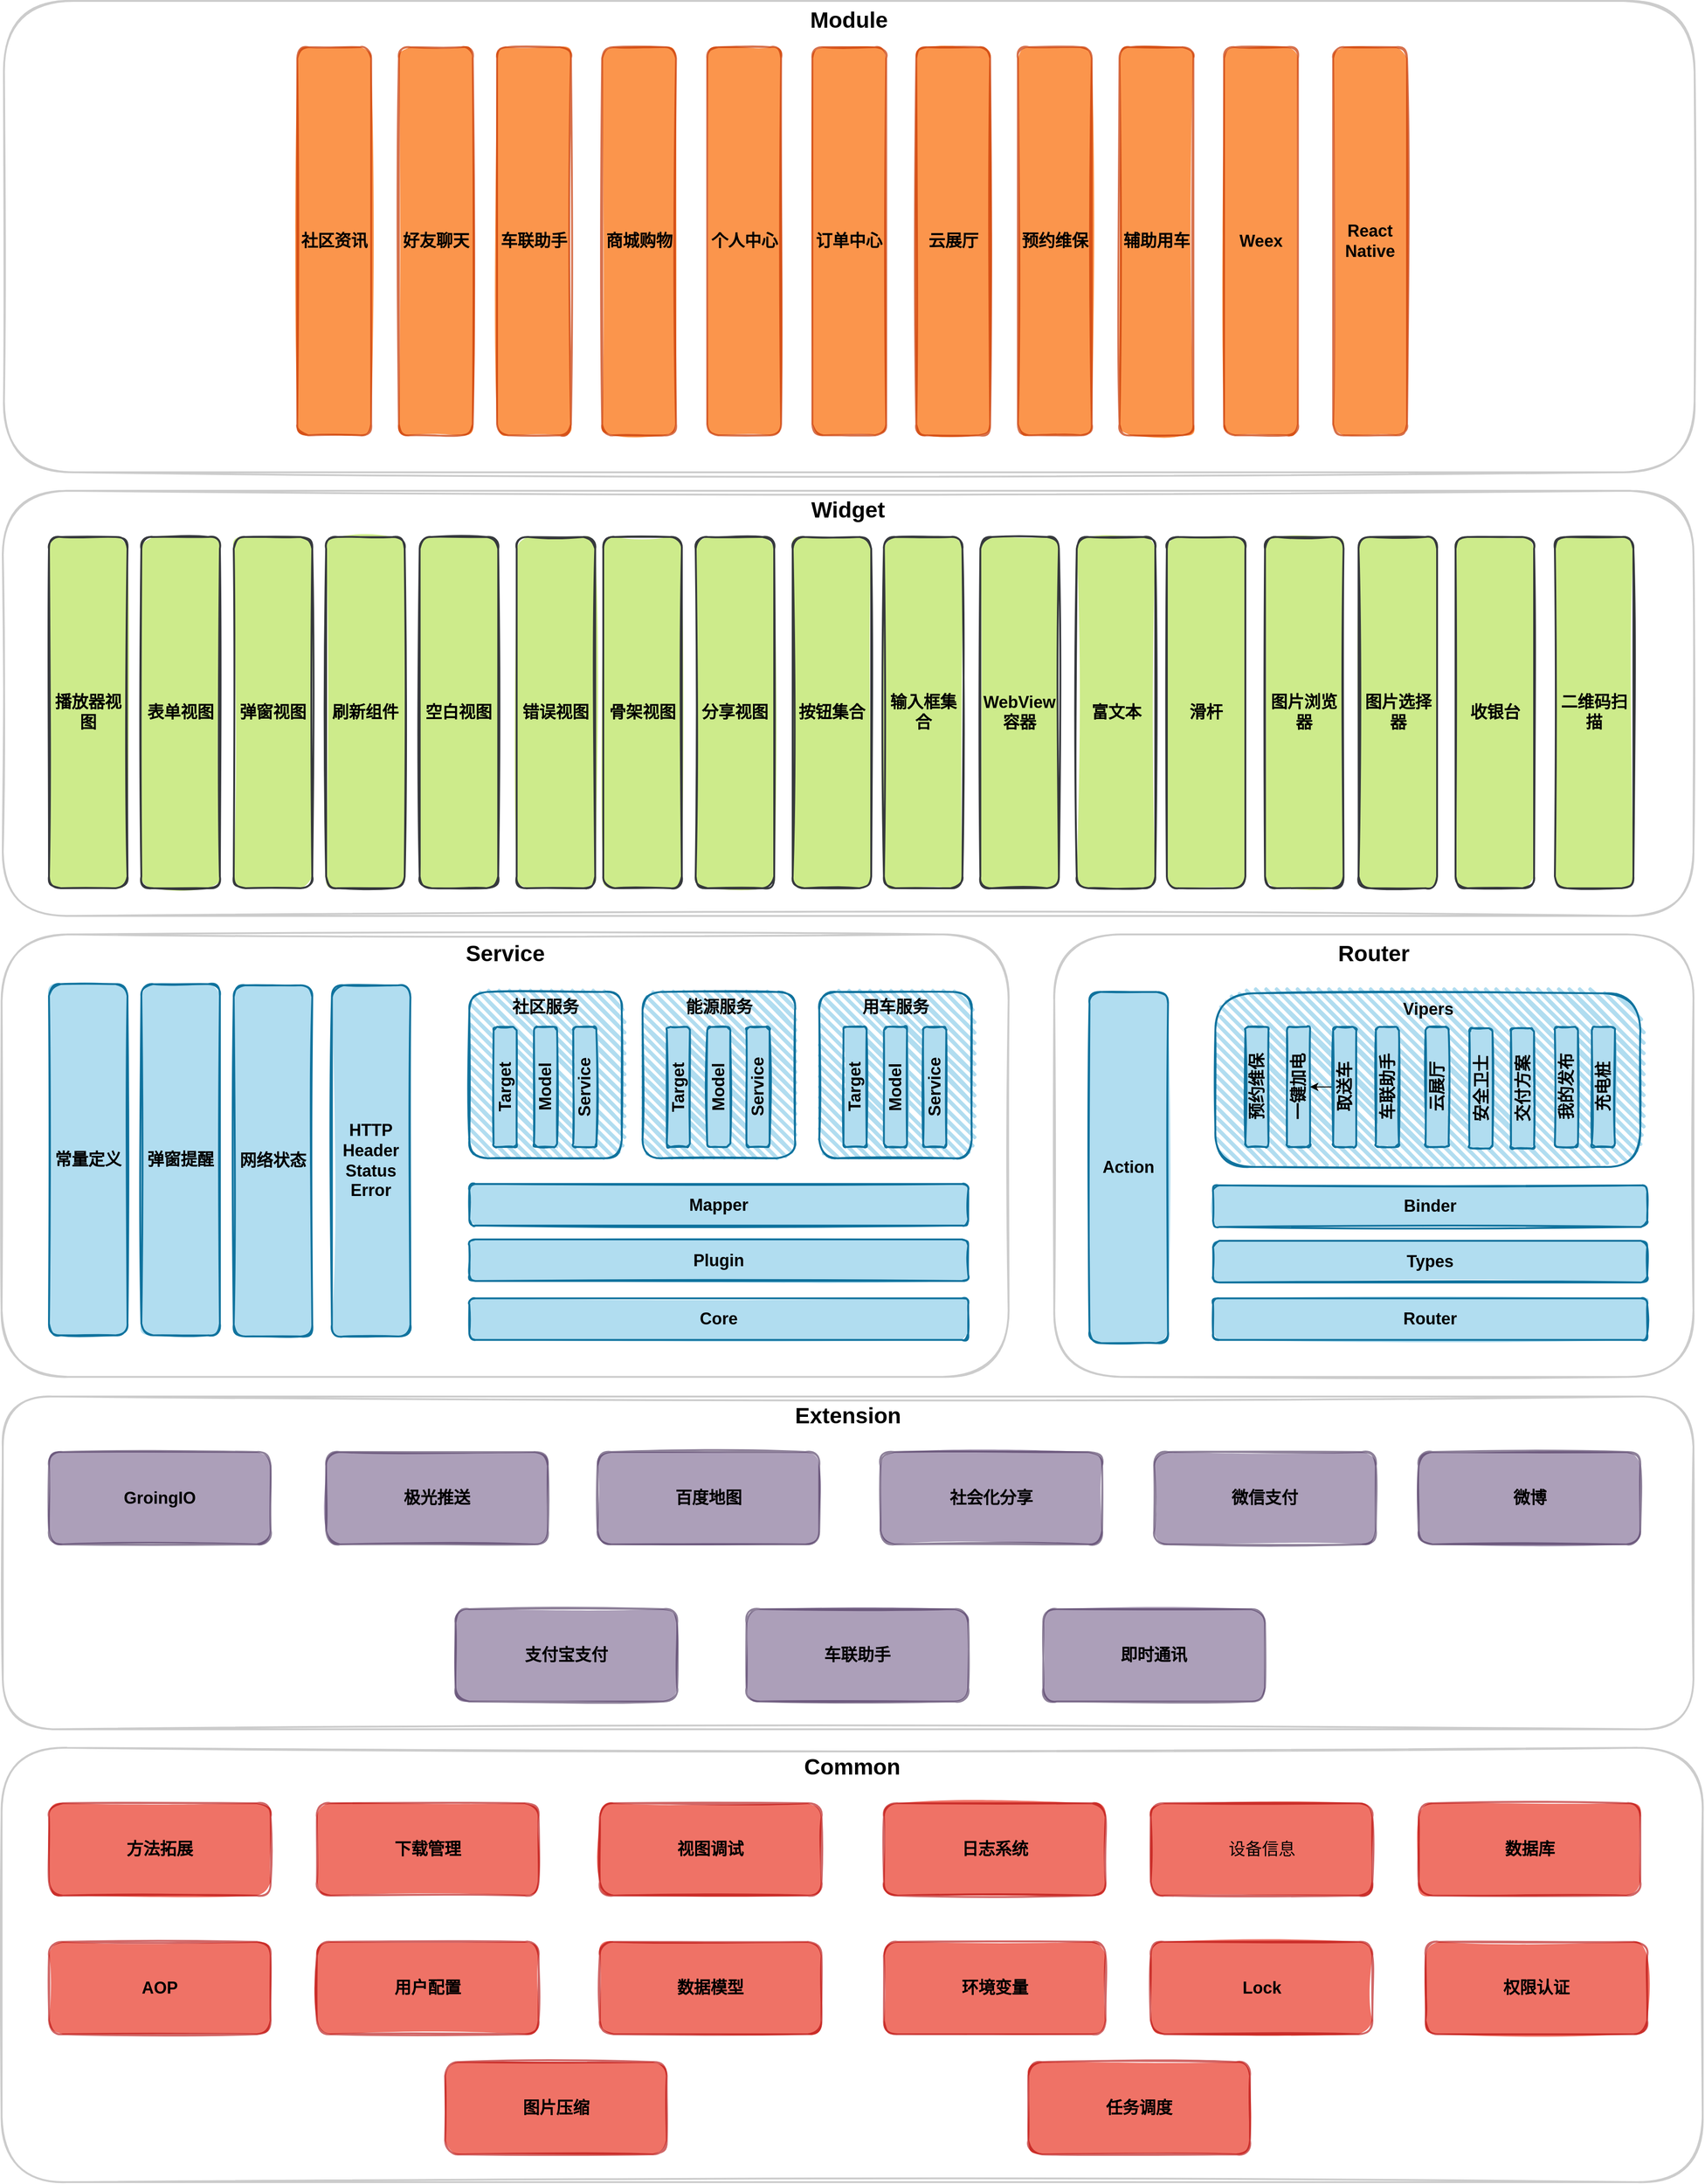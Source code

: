 <mxfile version="13.10.3" type="github">
  <diagram id="LzC7ekAIBzmgdOxqZEMj" name="Page-1">
    <mxGraphModel dx="2431" dy="1328" grid="1" gridSize="10" guides="1" tooltips="1" connect="1" arrows="1" fold="1" page="1" pageScale="1" pageWidth="3300" pageHeight="4681" math="0" shadow="0">
      <root>
        <mxCell id="0" />
        <mxCell id="1" parent="0" />
        <mxCell id="0ocmr3XgfWz1kHQLtZ8I-61" value="&lt;font style=&quot;font-size: 24px;&quot;&gt;&lt;span style=&quot;font-size: 24px;&quot;&gt;&lt;font style=&quot;font-size: 24px;&quot;&gt;Router&lt;/font&gt;&lt;br style=&quot;font-size: 24px;&quot;&gt;&lt;/span&gt;&lt;/font&gt;" style="rounded=1;whiteSpace=wrap;html=1;strokeWidth=2;fillWeight=4;hachureGap=8;hachureAngle=45;sketch=1;verticalAlign=top;fillColor=none;strokeColor=#CCCCCC;fontSize=24;fontStyle=1;fontFamily=Helvetica;" vertex="1" parent="1">
          <mxGeometry x="1278.13" y="1750" width="691.87" height="478.75" as="geometry" />
        </mxCell>
        <mxCell id="0ocmr3XgfWz1kHQLtZ8I-95" value="&lt;font style=&quot;font-size: 24px;&quot;&gt;&lt;span style=&quot;font-size: 24px;&quot;&gt;&lt;font style=&quot;font-size: 24px;&quot;&gt;Module&lt;/font&gt;&lt;br style=&quot;font-size: 24px;&quot;&gt;&lt;/span&gt;&lt;/font&gt;" style="rounded=1;whiteSpace=wrap;html=1;strokeWidth=2;fillWeight=4;hachureGap=8;hachureAngle=45;sketch=1;verticalAlign=top;gradientColor=#b3b3b3;fillColor=none;strokeColor=#CCCCCC;fontSize=24;fontStyle=1;" vertex="1" parent="1">
          <mxGeometry x="141.25" y="740" width="1830" height="510" as="geometry" />
        </mxCell>
        <mxCell id="0ocmr3XgfWz1kHQLtZ8I-12" value="&lt;font style=&quot;font-size: 24px;&quot;&gt;&lt;span style=&quot;font-size: 24px;&quot;&gt;&lt;font style=&quot;font-size: 24px;&quot;&gt;Service&lt;/font&gt;&lt;br style=&quot;font-size: 24px;&quot;&gt;&lt;/span&gt;&lt;/font&gt;" style="rounded=1;whiteSpace=wrap;html=1;strokeWidth=2;fillWeight=4;hachureGap=8;hachureAngle=45;sketch=1;verticalAlign=top;fillColor=none;strokeColor=#CCCCCC;fontSize=24;fontStyle=1;fontFamily=Helvetica;" vertex="1" parent="1">
          <mxGeometry x="138.75" y="1750" width="1090" height="478.75" as="geometry" />
        </mxCell>
        <mxCell id="0ocmr3XgfWz1kHQLtZ8I-2" value="&lt;font style=&quot;font-size: 24px;&quot;&gt;&lt;span style=&quot;font-size: 24px;&quot;&gt;Common&lt;/span&gt;&lt;/font&gt;" style="rounded=1;whiteSpace=wrap;html=1;strokeWidth=2;fillWeight=4;hachureGap=8;hachureAngle=45;sketch=1;verticalAlign=top;strokeColor=#CCCCCC;fillColor=none;fontSize=24;fontStyle=1" vertex="1" parent="1">
          <mxGeometry x="138.75" y="2630" width="1841.25" height="470" as="geometry" />
        </mxCell>
        <mxCell id="5PGS94fac4Zu8GUAW_lK-9" value="&lt;h2 style=&quot;font-size: 18px;&quot;&gt;&lt;font style=&quot;font-size: 18px;&quot;&gt;方法拓展&lt;/font&gt;&lt;/h2&gt;" style="rounded=1;whiteSpace=wrap;html=1;strokeWidth=2;fillWeight=4;hachureGap=8;hachureAngle=45;sketch=1;fillStyle=solid;fillColor=#e51400;strokeColor=#B20000;opacity=60;fontSize=18;" parent="1" vertex="1">
          <mxGeometry x="190" y="2690" width="240" height="100" as="geometry" />
        </mxCell>
        <mxCell id="0ocmr3XgfWz1kHQLtZ8I-7" value="&lt;font style=&quot;font-size: 24px;&quot;&gt;&lt;span style=&quot;font-size: 24px;&quot;&gt;Extension&lt;/span&gt;&lt;/font&gt;" style="rounded=1;whiteSpace=wrap;html=1;strokeWidth=2;fillWeight=4;hachureGap=8;hachureAngle=45;sketch=1;verticalAlign=top;fillColor=none;strokeColor=#CCCCCC;fontSize=24;fontStyle=1" vertex="1" parent="1">
          <mxGeometry x="140" y="2250" width="1830" height="360" as="geometry" />
        </mxCell>
        <mxCell id="0ocmr3XgfWz1kHQLtZ8I-8" value="&lt;h2 style=&quot;font-size: 18px;&quot;&gt;&lt;font style=&quot;font-size: 18px;&quot;&gt;GroingIO&lt;/font&gt;&lt;/h2&gt;" style="rounded=1;whiteSpace=wrap;html=1;strokeWidth=2;fillWeight=4;hachureGap=8;hachureAngle=45;sketch=1;fillStyle=solid;fillColor=#76608a;strokeColor=#432D57;opacity=60;fontSize=18;" vertex="1" parent="1">
          <mxGeometry x="190" y="2310" width="240" height="100" as="geometry" />
        </mxCell>
        <mxCell id="0ocmr3XgfWz1kHQLtZ8I-13" value="&lt;h2 style=&quot;font-size: 18px;&quot;&gt;&lt;font style=&quot;font-size: 18px;&quot;&gt;Core&lt;/font&gt;&lt;/h2&gt;" style="rounded=1;whiteSpace=wrap;html=1;strokeWidth=2;fillWeight=4;hachureGap=8;hachureAngle=45;sketch=1;fillStyle=solid;fillColor=#b1ddf0;strokeColor=#10739e;fontSize=18;fontStyle=1;fontFamily=Helvetica;" vertex="1" parent="1">
          <mxGeometry x="645" y="2143.75" width="540" height="45" as="geometry" />
        </mxCell>
        <mxCell id="0ocmr3XgfWz1kHQLtZ8I-17" value="&lt;font style=&quot;font-size: 24px;&quot;&gt;&lt;b style=&quot;font-size: 24px;&quot;&gt;&lt;font style=&quot;font-size: 24px;&quot;&gt;Widget&lt;/font&gt;&lt;br style=&quot;font-size: 24px;&quot;&gt;&lt;/b&gt;&lt;/font&gt;" style="rounded=1;whiteSpace=wrap;html=1;strokeWidth=2;fillWeight=4;hachureGap=8;hachureAngle=45;sketch=1;verticalAlign=top;gradientColor=#b3b3b3;fillColor=none;strokeColor=#CCCCCC;fontSize=24;" vertex="1" parent="1">
          <mxGeometry x="140" y="1270" width="1830" height="460" as="geometry" />
        </mxCell>
        <mxCell id="0ocmr3XgfWz1kHQLtZ8I-18" value="&lt;h2 style=&quot;font-size: 18px;&quot;&gt;&lt;font style=&quot;font-size: 18px;&quot;&gt;&lt;span style=&quot;font-size: 18px;&quot;&gt;刷新组件&lt;/span&gt;&lt;/font&gt;&lt;/h2&gt;" style="rounded=1;whiteSpace=wrap;html=1;strokeWidth=2;fillWeight=4;hachureGap=8;hachureAngle=45;sketch=1;fillStyle=solid;fillColor=#cdeb8b;strokeColor=#36393d;fontSize=18;" vertex="1" parent="1">
          <mxGeometry x="490" y="1320" width="85" height="380" as="geometry" />
        </mxCell>
        <mxCell id="0ocmr3XgfWz1kHQLtZ8I-20" value="&lt;h2 style=&quot;font-size: 18px;&quot;&gt;&lt;font style=&quot;font-size: 18px;&quot;&gt;&lt;span style=&quot;font-size: 18px;&quot;&gt;下载管理&lt;/span&gt;&lt;/font&gt;&lt;/h2&gt;" style="rounded=1;whiteSpace=wrap;html=1;strokeWidth=2;fillWeight=4;hachureGap=8;hachureAngle=45;sketch=1;fillStyle=solid;fillColor=#e51400;strokeColor=#B20000;opacity=60;fontSize=18;" vertex="1" parent="1">
          <mxGeometry x="480" y="2690" width="240" height="100" as="geometry" />
        </mxCell>
        <mxCell id="0ocmr3XgfWz1kHQLtZ8I-21" value="&lt;h2 style=&quot;font-size: 18px;&quot;&gt;&lt;font style=&quot;font-size: 18px;&quot;&gt;&lt;span style=&quot;font-size: 18px;&quot;&gt;视图调试&lt;/span&gt;&lt;/font&gt;&lt;/h2&gt;" style="rounded=1;whiteSpace=wrap;html=1;strokeWidth=2;fillWeight=4;hachureGap=8;hachureAngle=45;sketch=1;fillStyle=solid;fillColor=#e51400;strokeColor=#B20000;opacity=60;fontSize=18;" vertex="1" parent="1">
          <mxGeometry x="786.25" y="2690" width="240" height="100" as="geometry" />
        </mxCell>
        <mxCell id="0ocmr3XgfWz1kHQLtZ8I-22" value="&lt;h2 style=&quot;font-size: 18px;&quot;&gt;&lt;font style=&quot;font-size: 18px;&quot;&gt;&lt;span style=&quot;font-size: 18px;&quot;&gt;日志系统&lt;/span&gt;&lt;/font&gt;&lt;/h2&gt;" style="rounded=1;whiteSpace=wrap;html=1;strokeWidth=2;fillWeight=4;hachureGap=8;hachureAngle=45;sketch=1;fillStyle=solid;fillColor=#e51400;strokeColor=#B20000;opacity=60;fontSize=18;" vertex="1" parent="1">
          <mxGeometry x="1093.75" y="2690" width="240" height="100" as="geometry" />
        </mxCell>
        <mxCell id="0ocmr3XgfWz1kHQLtZ8I-23" value="设备信息" style="rounded=1;whiteSpace=wrap;strokeWidth=2;fillWeight=4;hachureGap=8;hachureAngle=45;sketch=1;fillStyle=solid;fillColor=#e51400;strokeColor=#B20000;opacity=60;fontSize=18;html=1;" vertex="1" parent="1">
          <mxGeometry x="1382.5" y="2690" width="240" height="100" as="geometry" />
        </mxCell>
        <mxCell id="0ocmr3XgfWz1kHQLtZ8I-24" value="&lt;h2 style=&quot;font-size: 18px;&quot;&gt;&lt;font style=&quot;font-size: 18px;&quot;&gt;&lt;span style=&quot;font-size: 18px;&quot;&gt;数据库&lt;/span&gt;&lt;/font&gt;&lt;/h2&gt;" style="rounded=1;whiteSpace=wrap;html=1;strokeWidth=2;fillWeight=4;hachureGap=8;hachureAngle=45;sketch=1;fillStyle=solid;fillColor=#e51400;strokeColor=#B20000;opacity=60;fontSize=18;" vertex="1" parent="1">
          <mxGeometry x="1672.5" y="2690" width="240" height="100" as="geometry" />
        </mxCell>
        <mxCell id="0ocmr3XgfWz1kHQLtZ8I-25" value="&lt;h2 style=&quot;font-size: 18px;&quot;&gt;&lt;font style=&quot;font-size: 18px;&quot;&gt;&lt;span style=&quot;font-size: 18px;&quot;&gt;AOP&lt;/span&gt;&lt;/font&gt;&lt;/h2&gt;" style="rounded=1;whiteSpace=wrap;html=1;strokeWidth=2;fillWeight=4;hachureGap=8;hachureAngle=45;sketch=1;fillStyle=solid;fillColor=#e51400;strokeColor=#B20000;opacity=60;fontSize=18;" vertex="1" parent="1">
          <mxGeometry x="190" y="2840" width="240" height="100" as="geometry" />
        </mxCell>
        <mxCell id="0ocmr3XgfWz1kHQLtZ8I-27" value="&lt;h2 style=&quot;font-size: 18px;&quot;&gt;&lt;font style=&quot;font-size: 18px;&quot;&gt;&lt;span style=&quot;font-size: 18px;&quot;&gt;用户配置&lt;/span&gt;&lt;/font&gt;&lt;/h2&gt;" style="rounded=1;whiteSpace=wrap;html=1;strokeWidth=2;fillWeight=4;hachureGap=8;hachureAngle=45;sketch=1;fillStyle=solid;fillColor=#e51400;strokeColor=#B20000;opacity=60;fontSize=18;" vertex="1" parent="1">
          <mxGeometry x="480" y="2840" width="240" height="100" as="geometry" />
        </mxCell>
        <mxCell id="0ocmr3XgfWz1kHQLtZ8I-28" value="&lt;h2 style=&quot;font-size: 18px;&quot;&gt;&lt;font style=&quot;font-size: 18px;&quot;&gt;&lt;span style=&quot;font-size: 18px;&quot;&gt;数据模型&lt;/span&gt;&lt;/font&gt;&lt;/h2&gt;" style="rounded=1;whiteSpace=wrap;html=1;strokeWidth=2;fillWeight=4;hachureGap=8;hachureAngle=45;sketch=1;fillStyle=solid;fillColor=#e51400;strokeColor=#B20000;opacity=60;fontSize=18;" vertex="1" parent="1">
          <mxGeometry x="786.25" y="2840" width="240" height="100" as="geometry" />
        </mxCell>
        <mxCell id="0ocmr3XgfWz1kHQLtZ8I-29" value="&lt;h2 style=&quot;font-size: 18px;&quot;&gt;&lt;font style=&quot;font-size: 18px;&quot;&gt;&lt;span style=&quot;font-size: 18px;&quot;&gt;图片压缩&lt;/span&gt;&lt;/font&gt;&lt;/h2&gt;" style="rounded=1;whiteSpace=wrap;html=1;strokeWidth=2;fillWeight=4;hachureGap=8;hachureAngle=45;sketch=1;fillStyle=solid;fillColor=#e51400;strokeColor=#B20000;opacity=60;fontSize=18;" vertex="1" parent="1">
          <mxGeometry x="618.75" y="2970" width="240" height="100" as="geometry" />
        </mxCell>
        <mxCell id="0ocmr3XgfWz1kHQLtZ8I-33" value="&lt;h2 style=&quot;font-size: 18px;&quot;&gt;&lt;font style=&quot;font-size: 18px;&quot;&gt;&lt;span style=&quot;font-size: 18px;&quot;&gt;任务调度&lt;/span&gt;&lt;/font&gt;&lt;/h2&gt;" style="rounded=1;whiteSpace=wrap;html=1;strokeWidth=2;fillWeight=4;hachureGap=8;hachureAngle=45;sketch=1;fillStyle=solid;fillColor=#e51400;strokeColor=#B20000;opacity=60;fontSize=18;" vertex="1" parent="1">
          <mxGeometry x="1250" y="2970" width="240" height="100" as="geometry" />
        </mxCell>
        <mxCell id="0ocmr3XgfWz1kHQLtZ8I-34" value="&lt;font style=&quot;font-size: 18px;&quot;&gt;&lt;span style=&quot;font-size: 18px;&quot;&gt;权限认证&lt;/span&gt;&lt;/font&gt;" style="rounded=1;whiteSpace=wrap;html=1;strokeWidth=2;fillWeight=4;hachureGap=8;hachureAngle=45;sketch=1;fillStyle=solid;fillColor=#e51400;strokeColor=#B20000;fontStyle=1;opacity=60;fontSize=18;" vertex="1" parent="1">
          <mxGeometry x="1680" y="2840" width="240" height="100" as="geometry" />
        </mxCell>
        <mxCell id="0ocmr3XgfWz1kHQLtZ8I-35" value="&lt;font style=&quot;font-size: 18px;&quot;&gt;&lt;span style=&quot;font-size: 18px;&quot;&gt;Lock&lt;/span&gt;&lt;/font&gt;" style="rounded=1;whiteSpace=wrap;html=1;strokeWidth=2;fillWeight=4;hachureGap=8;hachureAngle=45;sketch=1;fillStyle=solid;fillColor=#e51400;strokeColor=#B20000;fontStyle=1;opacity=60;fontSize=18;" vertex="1" parent="1">
          <mxGeometry x="1382.5" y="2840" width="240" height="100" as="geometry" />
        </mxCell>
        <mxCell id="0ocmr3XgfWz1kHQLtZ8I-36" value="&lt;font style=&quot;font-size: 18px;&quot;&gt;&lt;span style=&quot;font-size: 18px;&quot;&gt;环境变量&lt;/span&gt;&lt;/font&gt;" style="rounded=1;whiteSpace=wrap;html=1;strokeWidth=2;fillWeight=4;hachureGap=8;hachureAngle=45;sketch=1;fillStyle=solid;fillColor=#e51400;strokeColor=#B20000;fontStyle=1;opacity=60;fontSize=18;" vertex="1" parent="1">
          <mxGeometry x="1093.75" y="2840" width="240" height="100" as="geometry" />
        </mxCell>
        <mxCell id="0ocmr3XgfWz1kHQLtZ8I-37" value="&lt;h2 style=&quot;font-size: 18px;&quot;&gt;&lt;font style=&quot;font-size: 18px;&quot;&gt;&lt;span style=&quot;font-size: 18px;&quot;&gt;极光推送&lt;/span&gt;&lt;/font&gt;&lt;/h2&gt;" style="rounded=1;whiteSpace=wrap;html=1;strokeWidth=2;fillWeight=4;hachureGap=8;hachureAngle=45;sketch=1;fillStyle=solid;fillColor=#76608a;strokeColor=#432D57;opacity=60;fontSize=18;" vertex="1" parent="1">
          <mxGeometry x="490" y="2310" width="240" height="100" as="geometry" />
        </mxCell>
        <mxCell id="0ocmr3XgfWz1kHQLtZ8I-38" value="&lt;h2 style=&quot;font-size: 18px;&quot;&gt;&lt;font style=&quot;font-size: 18px;&quot;&gt;&lt;span style=&quot;font-size: 18px;&quot;&gt;百度地图&lt;/span&gt;&lt;/font&gt;&lt;/h2&gt;" style="rounded=1;whiteSpace=wrap;html=1;strokeWidth=2;fillWeight=4;hachureGap=8;hachureAngle=45;sketch=1;fillStyle=solid;fillColor=#76608a;strokeColor=#432D57;opacity=60;fontSize=18;" vertex="1" parent="1">
          <mxGeometry x="783.75" y="2310" width="240" height="100" as="geometry" />
        </mxCell>
        <mxCell id="0ocmr3XgfWz1kHQLtZ8I-39" value="&lt;h2 style=&quot;font-size: 18px;&quot;&gt;&lt;font style=&quot;font-size: 18px;&quot;&gt;&lt;span style=&quot;font-size: 18px;&quot;&gt;社会化分享&lt;/span&gt;&lt;/font&gt;&lt;/h2&gt;" style="rounded=1;whiteSpace=wrap;html=1;strokeWidth=2;fillWeight=4;hachureGap=8;hachureAngle=45;sketch=1;fillStyle=solid;fillColor=#76608a;strokeColor=#432D57;opacity=60;fontSize=18;" vertex="1" parent="1">
          <mxGeometry x="1090" y="2310" width="240" height="100" as="geometry" />
        </mxCell>
        <mxCell id="0ocmr3XgfWz1kHQLtZ8I-40" value="&lt;h2 style=&quot;font-size: 18px;&quot;&gt;&lt;font style=&quot;font-size: 18px;&quot;&gt;&lt;span style=&quot;font-size: 18px;&quot;&gt;微博&lt;/span&gt;&lt;/font&gt;&lt;/h2&gt;" style="rounded=1;whiteSpace=wrap;html=1;strokeWidth=2;fillWeight=4;hachureGap=8;hachureAngle=45;sketch=1;fillStyle=solid;fillColor=#76608a;strokeColor=#432D57;opacity=60;fontSize=18;" vertex="1" parent="1">
          <mxGeometry x="1672.5" y="2310" width="240" height="100" as="geometry" />
        </mxCell>
        <mxCell id="0ocmr3XgfWz1kHQLtZ8I-41" value="&lt;h2 style=&quot;font-size: 18px;&quot;&gt;&lt;font style=&quot;font-size: 18px;&quot;&gt;&lt;span style=&quot;font-size: 18px;&quot;&gt;微信支付&lt;/span&gt;&lt;/font&gt;&lt;/h2&gt;" style="rounded=1;whiteSpace=wrap;html=1;strokeWidth=2;fillWeight=4;hachureGap=8;hachureAngle=45;sketch=1;fillStyle=solid;fillColor=#76608a;strokeColor=#432D57;opacity=60;fontSize=18;" vertex="1" parent="1">
          <mxGeometry x="1386.25" y="2310" width="240" height="100" as="geometry" />
        </mxCell>
        <mxCell id="0ocmr3XgfWz1kHQLtZ8I-42" value="&lt;h2 style=&quot;font-size: 18px;&quot;&gt;&lt;font style=&quot;font-size: 18px;&quot;&gt;&lt;span style=&quot;font-size: 18px;&quot;&gt;支付宝支付&lt;/span&gt;&lt;/font&gt;&lt;/h2&gt;" style="rounded=1;whiteSpace=wrap;html=1;strokeWidth=2;fillWeight=4;hachureGap=8;hachureAngle=45;sketch=1;fillStyle=solid;fillColor=#76608a;strokeColor=#432D57;opacity=60;fontSize=18;" vertex="1" parent="1">
          <mxGeometry x="630" y="2480" width="240" height="100" as="geometry" />
        </mxCell>
        <mxCell id="0ocmr3XgfWz1kHQLtZ8I-43" value="&lt;h2 style=&quot;font-size: 18px;&quot;&gt;&lt;font style=&quot;font-size: 18px;&quot;&gt;&lt;span style=&quot;font-size: 18px;&quot;&gt;车联助手&lt;/span&gt;&lt;/font&gt;&lt;/h2&gt;" style="rounded=1;whiteSpace=wrap;html=1;strokeWidth=2;fillWeight=4;hachureGap=8;hachureAngle=45;sketch=1;fillStyle=solid;fillColor=#76608a;strokeColor=#432D57;opacity=60;fontSize=18;" vertex="1" parent="1">
          <mxGeometry x="945" y="2480" width="240" height="100" as="geometry" />
        </mxCell>
        <mxCell id="0ocmr3XgfWz1kHQLtZ8I-44" value="&lt;h2 style=&quot;font-size: 18px;&quot;&gt;&lt;font style=&quot;font-size: 18px;&quot;&gt;&lt;span style=&quot;font-size: 18px;&quot;&gt;即时通讯&lt;/span&gt;&lt;/font&gt;&lt;/h2&gt;" style="rounded=1;whiteSpace=wrap;html=1;strokeWidth=2;fillWeight=4;hachureGap=8;hachureAngle=45;sketch=1;fillStyle=solid;fillColor=#76608a;strokeColor=#432D57;opacity=60;fontSize=18;" vertex="1" parent="1">
          <mxGeometry x="1266.25" y="2480" width="240" height="100" as="geometry" />
        </mxCell>
        <mxCell id="0ocmr3XgfWz1kHQLtZ8I-46" value="&lt;h2 style=&quot;font-size: 18px;&quot;&gt;&lt;font style=&quot;font-size: 18px;&quot;&gt;Mapper&lt;/font&gt;&lt;/h2&gt;" style="rounded=1;whiteSpace=wrap;html=1;strokeWidth=2;fillWeight=4;hachureGap=8;hachureAngle=45;sketch=1;fillStyle=solid;fillColor=#b1ddf0;strokeColor=#10739e;fontSize=18;fontStyle=1;fontFamily=Helvetica;" vertex="1" parent="1">
          <mxGeometry x="645" y="2020" width="540" height="45" as="geometry" />
        </mxCell>
        <mxCell id="0ocmr3XgfWz1kHQLtZ8I-48" value="&lt;h2 style=&quot;font-size: 18px;&quot;&gt;&lt;font style=&quot;font-size: 18px;&quot;&gt;&lt;span style=&quot;font-size: 18px;&quot;&gt;常量定义&lt;/span&gt;&lt;/font&gt;&lt;/h2&gt;" style="rounded=1;whiteSpace=wrap;html=1;strokeWidth=2;fillWeight=4;hachureGap=8;hachureAngle=45;sketch=1;fillStyle=solid;fillColor=#b1ddf0;strokeColor=#10739e;fontSize=18;fontStyle=1;fontFamily=Helvetica;" vertex="1" parent="1">
          <mxGeometry x="190" y="1803.75" width="85" height="380" as="geometry" />
        </mxCell>
        <mxCell id="0ocmr3XgfWz1kHQLtZ8I-49" value="&lt;h2 style=&quot;font-size: 18px;&quot;&gt;&lt;font style=&quot;font-size: 18px;&quot;&gt;&lt;span style=&quot;font-size: 18px;&quot;&gt;弹窗提醒&lt;/span&gt;&lt;/font&gt;&lt;/h2&gt;" style="rounded=1;whiteSpace=wrap;html=1;strokeWidth=2;fillWeight=4;hachureGap=8;hachureAngle=45;sketch=1;fillStyle=solid;fillColor=#b1ddf0;strokeColor=#10739e;fontSize=18;fontStyle=1;fontFamily=Helvetica;" vertex="1" parent="1">
          <mxGeometry x="290" y="1803.75" width="85" height="380" as="geometry" />
        </mxCell>
        <mxCell id="0ocmr3XgfWz1kHQLtZ8I-50" value="&lt;h2 style=&quot;font-size: 18px;&quot;&gt;&lt;font style=&quot;font-size: 18px;&quot;&gt;网络状态&lt;/font&gt;&lt;/h2&gt;" style="rounded=1;whiteSpace=wrap;html=1;strokeWidth=2;fillWeight=4;hachureGap=8;hachureAngle=45;sketch=1;fillStyle=solid;fillColor=#b1ddf0;strokeColor=#10739e;fontSize=18;fontStyle=1;fontFamily=Helvetica;" vertex="1" parent="1">
          <mxGeometry x="390" y="1805" width="85" height="380" as="geometry" />
        </mxCell>
        <mxCell id="0ocmr3XgfWz1kHQLtZ8I-51" value="&lt;h2 style=&quot;font-size: 18px;&quot;&gt;&lt;font style=&quot;font-size: 18px;&quot;&gt;HTTP&lt;br style=&quot;font-size: 18px;&quot;&gt;Header&lt;br style=&quot;font-size: 18px;&quot;&gt;Status&lt;br style=&quot;font-size: 18px;&quot;&gt;Error&lt;/font&gt;&lt;/h2&gt;" style="rounded=1;whiteSpace=wrap;html=1;strokeWidth=2;fillWeight=4;hachureGap=8;hachureAngle=45;sketch=1;fillStyle=solid;fillColor=#b1ddf0;strokeColor=#10739e;fontSize=18;fontStyle=1;fontFamily=Helvetica;" vertex="1" parent="1">
          <mxGeometry x="496.25" y="1805" width="85" height="380" as="geometry" />
        </mxCell>
        <mxCell id="0ocmr3XgfWz1kHQLtZ8I-52" value="&lt;h2 style=&quot;font-size: 18px;&quot;&gt;&lt;font style=&quot;font-size: 18px;&quot;&gt;Plugin&lt;/font&gt;&lt;/h2&gt;" style="rounded=1;whiteSpace=wrap;html=1;strokeWidth=2;fillWeight=4;hachureGap=8;hachureAngle=45;sketch=1;fillStyle=solid;fillColor=#b1ddf0;strokeColor=#10739e;fontSize=18;fontStyle=1;fontFamily=Helvetica;" vertex="1" parent="1">
          <mxGeometry x="645" y="2080" width="540" height="45" as="geometry" />
        </mxCell>
        <mxCell id="0ocmr3XgfWz1kHQLtZ8I-54" value="&lt;font style=&quot;font-size: 18px;&quot;&gt;&lt;span style=&quot;font-size: 18px;&quot;&gt;社区服务&lt;/span&gt;&lt;/font&gt;" style="rounded=1;whiteSpace=wrap;html=1;strokeWidth=2;fillWeight=4;hachureGap=8;hachureAngle=45;sketch=1;shadow=0;glass=0;verticalAlign=top;strokeColor=#10739e;arcSize=12;fillColor=#b1ddf0;fontSize=18;fontStyle=1;fontFamily=Helvetica;" vertex="1" parent="1">
          <mxGeometry x="645" y="1812.19" width="165" height="180" as="geometry" />
        </mxCell>
        <mxCell id="0ocmr3XgfWz1kHQLtZ8I-55" value="Target" style="rounded=1;whiteSpace=wrap;html=1;strokeWidth=2;fillWeight=4;hachureGap=8;hachureAngle=45;sketch=1;shadow=0;glass=0;strokeColor=#10739e;fillColor=#b1ddf0;fontSize=18;fontStyle=1;horizontal=0;fillStyle=solid;fontFamily=Helvetica;" vertex="1" parent="1">
          <mxGeometry x="671.25" y="1850" width="25" height="130" as="geometry" />
        </mxCell>
        <mxCell id="0ocmr3XgfWz1kHQLtZ8I-56" value="Model" style="rounded=1;whiteSpace=wrap;html=1;strokeWidth=2;fillWeight=4;hachureGap=8;hachureAngle=45;sketch=1;shadow=0;glass=0;strokeColor=#10739e;fillColor=#b1ddf0;fontSize=18;fontStyle=1;horizontal=0;fillStyle=solid;fontFamily=Helvetica;" vertex="1" parent="1">
          <mxGeometry x="715" y="1850" width="25" height="130" as="geometry" />
        </mxCell>
        <mxCell id="0ocmr3XgfWz1kHQLtZ8I-57" value="Service&lt;br style=&quot;font-size: 18px;&quot;&gt;" style="rounded=1;whiteSpace=wrap;html=1;strokeWidth=2;fillWeight=4;hachureGap=8;hachureAngle=45;sketch=1;shadow=0;glass=0;strokeColor=#10739e;fillColor=#b1ddf0;fontSize=18;fontStyle=1;horizontal=0;fillStyle=solid;fontFamily=Helvetica;" vertex="1" parent="1">
          <mxGeometry x="757.5" y="1850" width="25" height="130" as="geometry" />
        </mxCell>
        <mxCell id="0ocmr3XgfWz1kHQLtZ8I-63" value="&lt;font style=&quot;font-size: 18px;&quot;&gt;&lt;span style=&quot;font-size: 18px;&quot;&gt;Vipers&lt;br style=&quot;font-size: 18px;&quot;&gt;&lt;/span&gt;&lt;/font&gt;" style="rounded=1;whiteSpace=wrap;html=1;strokeWidth=2;fillWeight=4;hachureGap=8;hachureAngle=45;sketch=1;shadow=0;glass=0;verticalAlign=top;strokeColor=#10739e;arcSize=21;fillColor=#b1ddf0;fontSize=18;fontStyle=1;fontFamily=Helvetica;" vertex="1" parent="1">
          <mxGeometry x="1452.5" y="1813.75" width="460" height="187.81" as="geometry" />
        </mxCell>
        <mxCell id="0ocmr3XgfWz1kHQLtZ8I-64" value="预约维保" style="rounded=1;whiteSpace=wrap;html=1;strokeWidth=2;fillWeight=4;hachureGap=8;hachureAngle=45;sketch=1;shadow=0;glass=0;strokeColor=#10739e;fillColor=#b1ddf0;fontSize=18;fontStyle=1;horizontal=0;fillStyle=solid;fontFamily=Helvetica;" vertex="1" parent="1">
          <mxGeometry x="1485" y="1850.0" width="25" height="130" as="geometry" />
        </mxCell>
        <mxCell id="0ocmr3XgfWz1kHQLtZ8I-65" value="一键加电" style="rounded=1;whiteSpace=wrap;html=1;strokeWidth=2;fillWeight=4;hachureGap=8;hachureAngle=45;sketch=1;shadow=0;glass=0;strokeColor=#10739e;fillColor=#b1ddf0;fontSize=18;fontStyle=1;horizontal=0;fillStyle=solid;fontFamily=Helvetica;" vertex="1" parent="1">
          <mxGeometry x="1530" y="1850.0" width="25" height="130" as="geometry" />
        </mxCell>
        <mxCell id="0ocmr3XgfWz1kHQLtZ8I-135" value="" style="edgeStyle=orthogonalEdgeStyle;rounded=0;orthogonalLoop=1;jettySize=auto;html=1;fontFamily=Helvetica;fontSize=18;fontColor=#000000;" edge="1" parent="1" source="0ocmr3XgfWz1kHQLtZ8I-66" target="0ocmr3XgfWz1kHQLtZ8I-65">
          <mxGeometry relative="1" as="geometry" />
        </mxCell>
        <mxCell id="0ocmr3XgfWz1kHQLtZ8I-66" value="取送车" style="rounded=1;whiteSpace=wrap;html=1;strokeWidth=2;fillWeight=4;hachureGap=8;hachureAngle=45;sketch=1;shadow=0;glass=0;strokeColor=#10739e;fillColor=#b1ddf0;fontSize=18;fontStyle=1;horizontal=0;fillStyle=solid;fontFamily=Helvetica;" vertex="1" parent="1">
          <mxGeometry x="1580" y="1850.0" width="25" height="130" as="geometry" />
        </mxCell>
        <mxCell id="0ocmr3XgfWz1kHQLtZ8I-67" value="车联助手" style="rounded=1;whiteSpace=wrap;html=1;strokeWidth=2;fillWeight=4;hachureGap=8;hachureAngle=45;sketch=1;shadow=0;glass=0;strokeColor=#10739e;fillColor=#b1ddf0;fontSize=18;fontStyle=1;horizontal=0;fillStyle=solid;fontFamily=Helvetica;" vertex="1" parent="1">
          <mxGeometry x="1626.25" y="1850.0" width="25" height="130" as="geometry" />
        </mxCell>
        <mxCell id="0ocmr3XgfWz1kHQLtZ8I-68" value="云展厅" style="rounded=1;whiteSpace=wrap;html=1;strokeWidth=2;fillWeight=4;hachureGap=8;hachureAngle=45;sketch=1;shadow=0;glass=0;strokeColor=#10739e;fillColor=#b1ddf0;fontSize=18;fontStyle=1;horizontal=0;fillStyle=solid;fontFamily=Helvetica;" vertex="1" parent="1">
          <mxGeometry x="1680" y="1850.0" width="25" height="130" as="geometry" />
        </mxCell>
        <mxCell id="0ocmr3XgfWz1kHQLtZ8I-69" value="安全卫士" style="rounded=1;whiteSpace=wrap;html=1;strokeWidth=2;fillWeight=4;hachureGap=8;hachureAngle=45;sketch=1;shadow=0;glass=0;strokeColor=#10739e;fillColor=#b1ddf0;fontSize=18;fontStyle=1;horizontal=0;fillStyle=solid;fontFamily=Helvetica;" vertex="1" parent="1">
          <mxGeometry x="1727.5" y="1851.56" width="25" height="130" as="geometry" />
        </mxCell>
        <mxCell id="0ocmr3XgfWz1kHQLtZ8I-70" value="交付方案" style="rounded=1;whiteSpace=wrap;html=1;strokeWidth=2;fillWeight=4;hachureGap=8;hachureAngle=45;sketch=1;shadow=0;glass=0;strokeColor=#10739e;fillColor=#b1ddf0;fontSize=18;fontStyle=1;horizontal=0;fillStyle=solid;fontFamily=Helvetica;" vertex="1" parent="1">
          <mxGeometry x="1772.5" y="1851.56" width="25" height="130" as="geometry" />
        </mxCell>
        <mxCell id="0ocmr3XgfWz1kHQLtZ8I-71" value="我的发布" style="rounded=1;whiteSpace=wrap;html=1;strokeWidth=2;fillWeight=4;hachureGap=8;hachureAngle=45;sketch=1;shadow=0;glass=0;strokeColor=#10739e;fillColor=#b1ddf0;fontSize=18;fontStyle=1;horizontal=0;fillStyle=solid;fontFamily=Helvetica;" vertex="1" parent="1">
          <mxGeometry x="1820" y="1850.0" width="25" height="130" as="geometry" />
        </mxCell>
        <mxCell id="0ocmr3XgfWz1kHQLtZ8I-72" value="充电桩" style="rounded=1;whiteSpace=wrap;html=1;strokeWidth=2;fillWeight=4;hachureGap=8;hachureAngle=45;sketch=1;shadow=0;glass=0;strokeColor=#10739e;fillColor=#b1ddf0;fontSize=18;fontStyle=1;horizontal=0;fillStyle=solid;fontFamily=Helvetica;" vertex="1" parent="1">
          <mxGeometry x="1860" y="1850.0" width="25" height="130" as="geometry" />
        </mxCell>
        <mxCell id="0ocmr3XgfWz1kHQLtZ8I-73" value="&lt;h2 style=&quot;font-size: 18px;&quot;&gt;&lt;font style=&quot;font-size: 18px;&quot;&gt;Router&lt;/font&gt;&lt;/h2&gt;" style="rounded=1;whiteSpace=wrap;html=1;strokeWidth=2;fillWeight=4;hachureGap=8;hachureAngle=45;sketch=1;fillStyle=solid;fillColor=#b1ddf0;strokeColor=#10739e;fontSize=18;fontStyle=1;fontFamily=Helvetica;" vertex="1" parent="1">
          <mxGeometry x="1450" y="2143.75" width="470" height="45" as="geometry" />
        </mxCell>
        <mxCell id="0ocmr3XgfWz1kHQLtZ8I-76" value="&lt;h2 style=&quot;font-size: 18px;&quot;&gt;&lt;font style=&quot;font-size: 18px;&quot;&gt;Action&lt;/font&gt;&lt;/h2&gt;" style="rounded=1;whiteSpace=wrap;html=1;strokeWidth=2;fillWeight=4;hachureGap=8;hachureAngle=45;sketch=1;fillStyle=solid;fillColor=#b1ddf0;strokeColor=#10739e;fontSize=18;fontStyle=1;fontFamily=Helvetica;" vertex="1" parent="1">
          <mxGeometry x="1316.25" y="1812.19" width="85" height="380" as="geometry" />
        </mxCell>
        <mxCell id="0ocmr3XgfWz1kHQLtZ8I-78" value="&lt;h2 style=&quot;font-size: 18px;&quot;&gt;&lt;font style=&quot;font-size: 18px;&quot;&gt;&lt;span style=&quot;font-size: 18px;&quot;&gt;空白视图&lt;/span&gt;&lt;/font&gt;&lt;/h2&gt;" style="rounded=1;whiteSpace=wrap;html=1;strokeWidth=2;fillWeight=4;hachureGap=8;hachureAngle=45;sketch=1;fillStyle=solid;fillColor=#cdeb8b;strokeColor=#36393d;fontSize=18;" vertex="1" parent="1">
          <mxGeometry x="591.25" y="1320" width="85" height="380" as="geometry" />
        </mxCell>
        <mxCell id="0ocmr3XgfWz1kHQLtZ8I-79" value="&lt;h2 style=&quot;font-size: 18px;&quot;&gt;&lt;font style=&quot;font-size: 18px;&quot;&gt;&lt;span style=&quot;font-size: 18px;&quot;&gt;错误视图&lt;/span&gt;&lt;/font&gt;&lt;/h2&gt;" style="rounded=1;whiteSpace=wrap;html=1;strokeWidth=2;fillWeight=4;hachureGap=8;hachureAngle=45;sketch=1;fillStyle=solid;fillColor=#cdeb8b;strokeColor=#36393d;fontSize=18;" vertex="1" parent="1">
          <mxGeometry x="696.25" y="1320" width="85" height="380" as="geometry" />
        </mxCell>
        <mxCell id="0ocmr3XgfWz1kHQLtZ8I-80" value="&lt;h2 style=&quot;font-size: 18px;&quot;&gt;&lt;font style=&quot;font-size: 18px;&quot;&gt;&lt;span style=&quot;font-size: 18px;&quot;&gt;骨架视图&lt;/span&gt;&lt;/font&gt;&lt;/h2&gt;" style="rounded=1;whiteSpace=wrap;html=1;strokeWidth=2;fillWeight=4;hachureGap=8;hachureAngle=45;sketch=1;fillStyle=solid;fillColor=#cdeb8b;strokeColor=#36393d;fontSize=18;" vertex="1" parent="1">
          <mxGeometry x="790" y="1320" width="85" height="380" as="geometry" />
        </mxCell>
        <mxCell id="0ocmr3XgfWz1kHQLtZ8I-81" value="&lt;h2 style=&quot;font-size: 18px;&quot;&gt;&lt;font style=&quot;font-size: 18px;&quot;&gt;&lt;span style=&quot;font-size: 18px;&quot;&gt;分享视图&lt;/span&gt;&lt;/font&gt;&lt;/h2&gt;" style="rounded=1;whiteSpace=wrap;html=1;strokeWidth=2;fillWeight=4;hachureGap=8;hachureAngle=45;sketch=1;fillStyle=solid;fillColor=#cdeb8b;strokeColor=#36393d;fontSize=18;" vertex="1" parent="1">
          <mxGeometry x="890" y="1320" width="85" height="380" as="geometry" />
        </mxCell>
        <mxCell id="0ocmr3XgfWz1kHQLtZ8I-82" value="&lt;h2 style=&quot;font-size: 18px;&quot;&gt;&lt;font style=&quot;font-size: 18px;&quot;&gt;&lt;span style=&quot;font-size: 18px;&quot;&gt;按钮集合&lt;/span&gt;&lt;/font&gt;&lt;/h2&gt;" style="rounded=1;whiteSpace=wrap;html=1;strokeWidth=2;fillWeight=4;hachureGap=8;hachureAngle=45;sketch=1;fillStyle=solid;fillColor=#cdeb8b;strokeColor=#36393d;fontSize=18;" vertex="1" parent="1">
          <mxGeometry x="995" y="1320" width="85" height="380" as="geometry" />
        </mxCell>
        <mxCell id="0ocmr3XgfWz1kHQLtZ8I-83" value="&lt;h2 style=&quot;font-size: 18px;&quot;&gt;&lt;font style=&quot;font-size: 18px;&quot;&gt;&lt;span style=&quot;font-size: 18px;&quot;&gt;输入框集合&lt;/span&gt;&lt;/font&gt;&lt;/h2&gt;" style="rounded=1;whiteSpace=wrap;html=1;strokeWidth=2;fillWeight=4;hachureGap=8;hachureAngle=45;sketch=1;fillStyle=solid;fillColor=#cdeb8b;strokeColor=#36393d;fontSize=18;" vertex="1" parent="1">
          <mxGeometry x="1093.75" y="1320" width="85" height="380" as="geometry" />
        </mxCell>
        <mxCell id="0ocmr3XgfWz1kHQLtZ8I-84" value="&lt;h2 style=&quot;font-size: 18px;&quot;&gt;&lt;font style=&quot;font-size: 18px;&quot;&gt;&lt;span style=&quot;font-size: 18px;&quot;&gt;WebView容器&lt;/span&gt;&lt;/font&gt;&lt;/h2&gt;" style="rounded=1;whiteSpace=wrap;html=1;strokeWidth=2;fillWeight=4;hachureGap=8;hachureAngle=45;sketch=1;fillStyle=solid;fillColor=#cdeb8b;strokeColor=#36393d;fontSize=18;" vertex="1" parent="1">
          <mxGeometry x="1198.13" y="1320" width="85" height="380" as="geometry" />
        </mxCell>
        <mxCell id="0ocmr3XgfWz1kHQLtZ8I-85" value="&lt;h2 style=&quot;font-size: 18px;&quot;&gt;&lt;font style=&quot;font-size: 18px;&quot;&gt;&lt;span style=&quot;font-size: 18px;&quot;&gt;播放器视图&lt;/span&gt;&lt;/font&gt;&lt;/h2&gt;" style="rounded=1;whiteSpace=wrap;html=1;strokeWidth=2;fillWeight=4;hachureGap=8;hachureAngle=45;sketch=1;fillStyle=solid;fillColor=#cdeb8b;strokeColor=#36393d;fontSize=18;" vertex="1" parent="1">
          <mxGeometry x="190" y="1320" width="85" height="380" as="geometry" />
        </mxCell>
        <mxCell id="0ocmr3XgfWz1kHQLtZ8I-86" value="&lt;h2 style=&quot;font-size: 18px;&quot;&gt;&lt;font style=&quot;font-size: 18px;&quot;&gt;&lt;span style=&quot;font-size: 18px;&quot;&gt;表单视图&lt;/span&gt;&lt;/font&gt;&lt;/h2&gt;" style="rounded=1;whiteSpace=wrap;html=1;strokeWidth=2;fillWeight=4;hachureGap=8;hachureAngle=45;sketch=1;fillStyle=solid;fillColor=#cdeb8b;strokeColor=#36393d;fontSize=18;" vertex="1" parent="1">
          <mxGeometry x="290" y="1320" width="85" height="380" as="geometry" />
        </mxCell>
        <mxCell id="0ocmr3XgfWz1kHQLtZ8I-87" value="&lt;h2 style=&quot;font-size: 18px;&quot;&gt;&lt;font style=&quot;font-size: 18px;&quot;&gt;&lt;span style=&quot;font-size: 18px;&quot;&gt;弹窗视图&lt;/span&gt;&lt;/font&gt;&lt;/h2&gt;" style="rounded=1;whiteSpace=wrap;html=1;strokeWidth=2;fillWeight=4;hachureGap=8;hachureAngle=45;sketch=1;fillStyle=solid;fillColor=#cdeb8b;strokeColor=#36393d;fontSize=18;" vertex="1" parent="1">
          <mxGeometry x="390" y="1320" width="85" height="380" as="geometry" />
        </mxCell>
        <mxCell id="0ocmr3XgfWz1kHQLtZ8I-89" value="社区资讯" style="rounded=1;whiteSpace=wrap;html=1;strokeWidth=2;fillWeight=4;hachureGap=8;hachureAngle=45;fillColor=#fa6800;sketch=1;shadow=0;glass=0;fontSize=18;strokeColor=#C73500;fontStyle=1;fillStyle=solid;opacity=70;" vertex="1" parent="1">
          <mxGeometry x="458.75" y="790" width="80" height="420" as="geometry" />
        </mxCell>
        <mxCell id="0ocmr3XgfWz1kHQLtZ8I-117" value="&lt;font style=&quot;font-size: 18px;&quot;&gt;&lt;span style=&quot;font-size: 18px;&quot;&gt;能源服务&lt;/span&gt;&lt;/font&gt;" style="rounded=1;whiteSpace=wrap;html=1;strokeWidth=2;fillWeight=4;hachureGap=8;hachureAngle=45;sketch=1;shadow=0;glass=0;verticalAlign=top;strokeColor=#10739e;arcSize=12;fillColor=#b1ddf0;fontSize=18;fontStyle=1;fontFamily=Helvetica;" vertex="1" parent="1">
          <mxGeometry x="832.5" y="1812.19" width="165" height="180" as="geometry" />
        </mxCell>
        <mxCell id="0ocmr3XgfWz1kHQLtZ8I-118" value="Target" style="rounded=1;whiteSpace=wrap;html=1;strokeWidth=2;fillWeight=4;hachureGap=8;hachureAngle=45;sketch=1;shadow=0;glass=0;strokeColor=#10739e;fillColor=#b1ddf0;fontSize=18;fontStyle=1;horizontal=0;fillStyle=solid;fontFamily=Helvetica;" vertex="1" parent="1">
          <mxGeometry x="858.75" y="1850" width="25" height="130" as="geometry" />
        </mxCell>
        <mxCell id="0ocmr3XgfWz1kHQLtZ8I-119" value="Model" style="rounded=1;whiteSpace=wrap;html=1;strokeWidth=2;fillWeight=4;hachureGap=8;hachureAngle=45;sketch=1;shadow=0;glass=0;strokeColor=#10739e;fillColor=#b1ddf0;fontSize=18;fontStyle=1;horizontal=0;fillStyle=solid;fontFamily=Helvetica;" vertex="1" parent="1">
          <mxGeometry x="902.5" y="1850" width="25" height="130" as="geometry" />
        </mxCell>
        <mxCell id="0ocmr3XgfWz1kHQLtZ8I-120" value="Service&lt;br style=&quot;font-size: 18px;&quot;&gt;" style="rounded=1;whiteSpace=wrap;html=1;strokeWidth=2;fillWeight=4;hachureGap=8;hachureAngle=45;sketch=1;shadow=0;glass=0;strokeColor=#10739e;fillColor=#b1ddf0;fontSize=18;fontStyle=1;horizontal=0;fillStyle=solid;fontFamily=Helvetica;" vertex="1" parent="1">
          <mxGeometry x="945" y="1850" width="25" height="130" as="geometry" />
        </mxCell>
        <mxCell id="0ocmr3XgfWz1kHQLtZ8I-121" value="&lt;font style=&quot;font-size: 18px;&quot;&gt;&lt;span style=&quot;font-size: 18px;&quot;&gt;用车服务&lt;/span&gt;&lt;/font&gt;" style="rounded=1;whiteSpace=wrap;html=1;strokeWidth=2;fillWeight=4;hachureGap=8;hachureAngle=45;sketch=1;shadow=0;glass=0;verticalAlign=top;strokeColor=#10739e;arcSize=12;fillColor=#b1ddf0;fontSize=18;fontStyle=1;fontFamily=Helvetica;" vertex="1" parent="1">
          <mxGeometry x="1023.75" y="1812.19" width="165" height="180" as="geometry" />
        </mxCell>
        <mxCell id="0ocmr3XgfWz1kHQLtZ8I-122" value="Target" style="rounded=1;whiteSpace=wrap;html=1;strokeWidth=2;fillWeight=4;hachureGap=8;hachureAngle=45;sketch=1;shadow=0;glass=0;strokeColor=#10739e;fillColor=#b1ddf0;fontSize=18;fontStyle=1;horizontal=0;fillStyle=solid;fontFamily=Helvetica;" vertex="1" parent="1">
          <mxGeometry x="1050" y="1850" width="25" height="130" as="geometry" />
        </mxCell>
        <mxCell id="0ocmr3XgfWz1kHQLtZ8I-123" value="Model" style="rounded=1;whiteSpace=wrap;html=1;strokeWidth=2;fillWeight=4;hachureGap=8;hachureAngle=45;sketch=1;shadow=0;glass=0;strokeColor=#10739e;fillColor=#b1ddf0;fontSize=18;fontStyle=1;horizontal=0;fillStyle=solid;fontFamily=Helvetica;" vertex="1" parent="1">
          <mxGeometry x="1093.75" y="1850" width="25" height="130" as="geometry" />
        </mxCell>
        <mxCell id="0ocmr3XgfWz1kHQLtZ8I-124" value="Service&lt;br style=&quot;font-size: 18px;&quot;&gt;" style="rounded=1;whiteSpace=wrap;html=1;strokeWidth=2;fillWeight=4;hachureGap=8;hachureAngle=45;sketch=1;shadow=0;glass=0;strokeColor=#10739e;fillColor=#b1ddf0;fontSize=18;fontStyle=1;horizontal=0;fillStyle=solid;fontFamily=Helvetica;" vertex="1" parent="1">
          <mxGeometry x="1136.25" y="1850" width="25" height="130" as="geometry" />
        </mxCell>
        <mxCell id="0ocmr3XgfWz1kHQLtZ8I-126" value="&lt;h2 style=&quot;font-size: 18px;&quot;&gt;&lt;font style=&quot;font-size: 18px;&quot;&gt;Types&lt;/font&gt;&lt;/h2&gt;" style="rounded=1;whiteSpace=wrap;html=1;strokeWidth=2;fillWeight=4;hachureGap=8;hachureAngle=45;sketch=1;fillStyle=solid;fillColor=#b1ddf0;strokeColor=#10739e;fontSize=18;fontStyle=1;fontFamily=Helvetica;" vertex="1" parent="1">
          <mxGeometry x="1450" y="2081.56" width="470" height="45" as="geometry" />
        </mxCell>
        <mxCell id="0ocmr3XgfWz1kHQLtZ8I-127" value="&lt;h2 style=&quot;font-size: 18px;&quot;&gt;&lt;font style=&quot;font-size: 18px;&quot;&gt;Binder&lt;/font&gt;&lt;/h2&gt;" style="rounded=1;whiteSpace=wrap;html=1;strokeWidth=2;fillWeight=4;hachureGap=8;hachureAngle=45;sketch=1;fillStyle=solid;fillColor=#b1ddf0;strokeColor=#10739e;fontSize=18;fontStyle=1;fontFamily=Helvetica;" vertex="1" parent="1">
          <mxGeometry x="1450" y="2021.56" width="470" height="45" as="geometry" />
        </mxCell>
        <mxCell id="0ocmr3XgfWz1kHQLtZ8I-128" value="&lt;h2 style=&quot;font-size: 18px;&quot;&gt;&lt;font style=&quot;font-size: 18px;&quot;&gt;&lt;span style=&quot;font-size: 18px;&quot;&gt;富文本&lt;/span&gt;&lt;/font&gt;&lt;/h2&gt;" style="rounded=1;whiteSpace=wrap;html=1;strokeWidth=2;fillWeight=4;hachureGap=8;hachureAngle=45;sketch=1;fillStyle=solid;fillColor=#cdeb8b;strokeColor=#36393d;fontSize=18;" vertex="1" parent="1">
          <mxGeometry x="1302.5" y="1320" width="85" height="380" as="geometry" />
        </mxCell>
        <mxCell id="0ocmr3XgfWz1kHQLtZ8I-129" value="&lt;h2 style=&quot;font-size: 18px;&quot;&gt;&lt;font style=&quot;font-size: 18px;&quot;&gt;&lt;span style=&quot;font-size: 18px;&quot;&gt;滑杆&lt;/span&gt;&lt;/font&gt;&lt;/h2&gt;" style="rounded=1;whiteSpace=wrap;html=1;strokeWidth=2;fillWeight=4;hachureGap=8;hachureAngle=45;sketch=1;fillStyle=solid;fillColor=#cdeb8b;strokeColor=#36393d;fontSize=18;" vertex="1" parent="1">
          <mxGeometry x="1400" y="1320" width="85" height="380" as="geometry" />
        </mxCell>
        <mxCell id="0ocmr3XgfWz1kHQLtZ8I-130" value="&lt;h2 style=&quot;font-size: 18px;&quot;&gt;&lt;font style=&quot;font-size: 18px;&quot;&gt;&lt;span style=&quot;font-size: 18px;&quot;&gt;图片浏览器&lt;/span&gt;&lt;/font&gt;&lt;/h2&gt;" style="rounded=1;whiteSpace=wrap;html=1;strokeWidth=2;fillWeight=4;hachureGap=8;hachureAngle=45;sketch=1;fillStyle=solid;fillColor=#cdeb8b;strokeColor=#36393d;fontSize=18;" vertex="1" parent="1">
          <mxGeometry x="1506.25" y="1320" width="85" height="380" as="geometry" />
        </mxCell>
        <mxCell id="0ocmr3XgfWz1kHQLtZ8I-131" value="&lt;h2 style=&quot;font-size: 18px;&quot;&gt;&lt;font style=&quot;font-size: 18px;&quot;&gt;&lt;span style=&quot;font-size: 18px;&quot;&gt;图片选择器&lt;/span&gt;&lt;/font&gt;&lt;/h2&gt;" style="rounded=1;whiteSpace=wrap;html=1;strokeWidth=2;fillWeight=4;hachureGap=8;hachureAngle=45;sketch=1;fillStyle=solid;fillColor=#cdeb8b;strokeColor=#36393d;fontSize=18;" vertex="1" parent="1">
          <mxGeometry x="1607.5" y="1320" width="85" height="380" as="geometry" />
        </mxCell>
        <mxCell id="0ocmr3XgfWz1kHQLtZ8I-132" value="&lt;h2 style=&quot;font-size: 18px;&quot;&gt;&lt;font style=&quot;font-size: 18px;&quot;&gt;&lt;span style=&quot;font-size: 18px;&quot;&gt;收银台&lt;/span&gt;&lt;/font&gt;&lt;/h2&gt;" style="rounded=1;whiteSpace=wrap;html=1;strokeWidth=2;fillWeight=4;hachureGap=8;hachureAngle=45;sketch=1;fillStyle=solid;fillColor=#cdeb8b;strokeColor=#36393d;fontSize=18;" vertex="1" parent="1">
          <mxGeometry x="1712.5" y="1320" width="85" height="380" as="geometry" />
        </mxCell>
        <mxCell id="0ocmr3XgfWz1kHQLtZ8I-133" value="&lt;h2 style=&quot;font-size: 18px;&quot;&gt;&lt;font style=&quot;font-size: 18px;&quot;&gt;&lt;span style=&quot;font-size: 18px;&quot;&gt;二维码扫描&lt;/span&gt;&lt;/font&gt;&lt;/h2&gt;" style="rounded=1;whiteSpace=wrap;html=1;strokeWidth=2;fillWeight=4;hachureGap=8;hachureAngle=45;sketch=1;fillStyle=solid;fillColor=#cdeb8b;strokeColor=#36393d;fontSize=18;" vertex="1" parent="1">
          <mxGeometry x="1820" y="1320" width="85" height="380" as="geometry" />
        </mxCell>
        <mxCell id="0ocmr3XgfWz1kHQLtZ8I-136" value="好友聊天" style="rounded=1;whiteSpace=wrap;html=1;strokeWidth=2;fillWeight=4;hachureGap=8;hachureAngle=45;fillColor=#fa6800;sketch=1;shadow=0;glass=0;fontSize=18;strokeColor=#C73500;fontStyle=1;fillStyle=solid;opacity=70;" vertex="1" parent="1">
          <mxGeometry x="568.75" y="790" width="80" height="420" as="geometry" />
        </mxCell>
        <mxCell id="0ocmr3XgfWz1kHQLtZ8I-137" value="车联助手" style="rounded=1;whiteSpace=wrap;html=1;strokeWidth=2;fillWeight=4;hachureGap=8;hachureAngle=45;fillColor=#fa6800;sketch=1;shadow=0;glass=0;fontSize=18;strokeColor=#C73500;fontStyle=1;fillStyle=solid;opacity=70;" vertex="1" parent="1">
          <mxGeometry x="675" y="790" width="80" height="420" as="geometry" />
        </mxCell>
        <mxCell id="0ocmr3XgfWz1kHQLtZ8I-138" value="商城购物" style="rounded=1;whiteSpace=wrap;html=1;strokeWidth=2;fillWeight=4;hachureGap=8;hachureAngle=45;fillColor=#fa6800;sketch=1;shadow=0;glass=0;fontSize=18;strokeColor=#C73500;fontStyle=1;fillStyle=solid;opacity=70;" vertex="1" parent="1">
          <mxGeometry x="788.75" y="790" width="80" height="420" as="geometry" />
        </mxCell>
        <mxCell id="0ocmr3XgfWz1kHQLtZ8I-139" value="个人中心" style="rounded=1;whiteSpace=wrap;html=1;strokeWidth=2;fillWeight=4;hachureGap=8;hachureAngle=45;fillColor=#fa6800;sketch=1;shadow=0;glass=0;fontSize=18;strokeColor=#C73500;fontStyle=1;fillStyle=solid;opacity=70;" vertex="1" parent="1">
          <mxGeometry x="902.5" y="790" width="80" height="420" as="geometry" />
        </mxCell>
        <mxCell id="0ocmr3XgfWz1kHQLtZ8I-140" value="订单中心" style="rounded=1;whiteSpace=wrap;html=1;strokeWidth=2;fillWeight=4;hachureGap=8;hachureAngle=45;fillColor=#fa6800;sketch=1;shadow=0;glass=0;fontSize=18;strokeColor=#C73500;fontStyle=1;fillStyle=solid;opacity=70;" vertex="1" parent="1">
          <mxGeometry x="1016.25" y="790" width="80" height="420" as="geometry" />
        </mxCell>
        <mxCell id="0ocmr3XgfWz1kHQLtZ8I-141" value="云展厅" style="rounded=1;whiteSpace=wrap;html=1;strokeWidth=2;fillWeight=4;hachureGap=8;hachureAngle=45;fillColor=#fa6800;sketch=1;shadow=0;glass=0;fontSize=18;strokeColor=#C73500;fontStyle=1;fillStyle=solid;opacity=70;" vertex="1" parent="1">
          <mxGeometry x="1128.75" y="790" width="80" height="420" as="geometry" />
        </mxCell>
        <mxCell id="0ocmr3XgfWz1kHQLtZ8I-142" value="预约维保" style="rounded=1;whiteSpace=wrap;html=1;strokeWidth=2;fillWeight=4;hachureGap=8;hachureAngle=45;fillColor=#fa6800;sketch=1;shadow=0;glass=0;fontSize=18;strokeColor=#C73500;fontStyle=1;fillStyle=solid;opacity=70;" vertex="1" parent="1">
          <mxGeometry x="1238.75" y="790" width="80" height="420" as="geometry" />
        </mxCell>
        <mxCell id="0ocmr3XgfWz1kHQLtZ8I-143" value="辅助用车" style="rounded=1;whiteSpace=wrap;html=1;strokeWidth=2;fillWeight=4;hachureGap=8;hachureAngle=45;fillColor=#fa6800;sketch=1;shadow=0;glass=0;fontSize=18;strokeColor=#C73500;fontStyle=1;fillStyle=solid;opacity=70;" vertex="1" parent="1">
          <mxGeometry x="1348.75" y="790" width="80" height="420" as="geometry" />
        </mxCell>
        <mxCell id="0ocmr3XgfWz1kHQLtZ8I-144" value="Weex" style="rounded=1;whiteSpace=wrap;html=1;strokeWidth=2;fillWeight=4;hachureGap=8;hachureAngle=45;fillColor=#fa6800;sketch=1;shadow=0;glass=0;fontSize=18;strokeColor=#C73500;fontStyle=1;fillStyle=solid;opacity=70;" vertex="1" parent="1">
          <mxGeometry x="1461.88" y="790" width="80" height="420" as="geometry" />
        </mxCell>
        <mxCell id="0ocmr3XgfWz1kHQLtZ8I-145" value="React&lt;br&gt;Native" style="rounded=1;whiteSpace=wrap;html=1;strokeWidth=2;fillWeight=4;hachureGap=8;hachureAngle=45;fillColor=#fa6800;sketch=1;shadow=0;glass=0;fontSize=18;strokeColor=#C73500;fontStyle=1;fillStyle=solid;opacity=70;" vertex="1" parent="1">
          <mxGeometry x="1580" y="790" width="80" height="420" as="geometry" />
        </mxCell>
      </root>
    </mxGraphModel>
  </diagram>
</mxfile>
